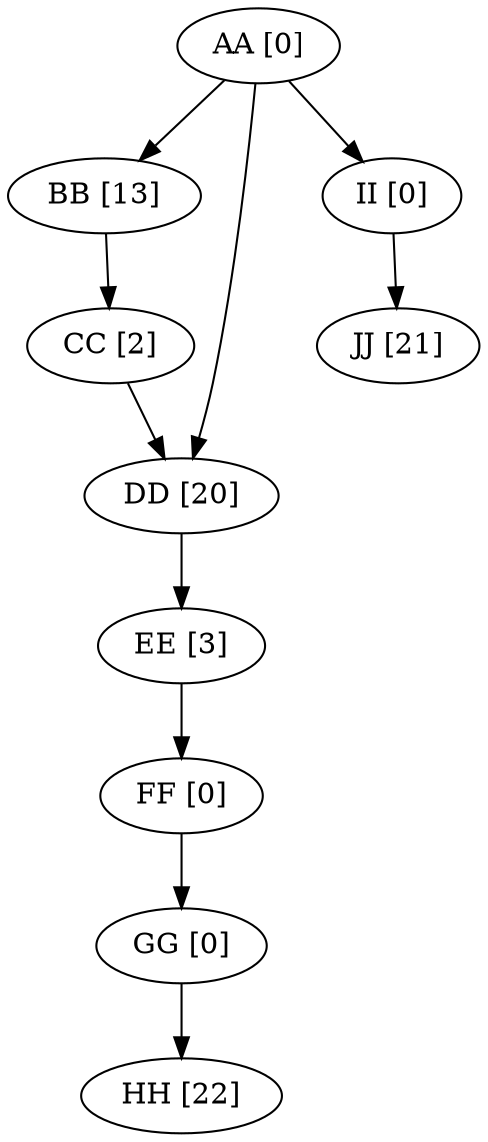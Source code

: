 digraph {
    AA [label="AA [0]"]
    BB [label="BB [13]"]
    CC [label="CC [2]"]
    DD [label="DD [20]"]
    EE [label="EE [3]"]
    FF [label="FF [0]"]
    GG [label="GG [0]"]
    HH [label="HH [22]"]
    II [label="II [0]"]
    JJ [label="JJ [21]"]
    AA -> DD
    AA -> II
    AA -> BB
    BB -> CC
    CC -> DD
    DD -> EE
    EE -> FF
    FF -> GG
    GG -> HH
    II -> JJ
}